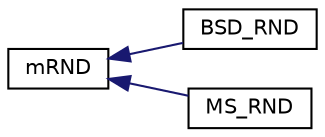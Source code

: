 digraph "Graphical Class Hierarchy"
{
  edge [fontname="Helvetica",fontsize="10",labelfontname="Helvetica",labelfontsize="10"];
  node [fontname="Helvetica",fontsize="10",shape=record];
  rankdir="LR";
  Node1 [label="mRND",height=0.2,width=0.4,color="black", fillcolor="white", style="filled",URL="$classmRND.html"];
  Node1 -> Node2 [dir="back",color="midnightblue",fontsize="10",style="solid",fontname="Helvetica"];
  Node2 [label="BSD_RND",height=0.2,width=0.4,color="black", fillcolor="white", style="filled",URL="$classBSD__RND.html"];
  Node1 -> Node3 [dir="back",color="midnightblue",fontsize="10",style="solid",fontname="Helvetica"];
  Node3 [label="MS_RND",height=0.2,width=0.4,color="black", fillcolor="white", style="filled",URL="$classMS__RND.html"];
}
